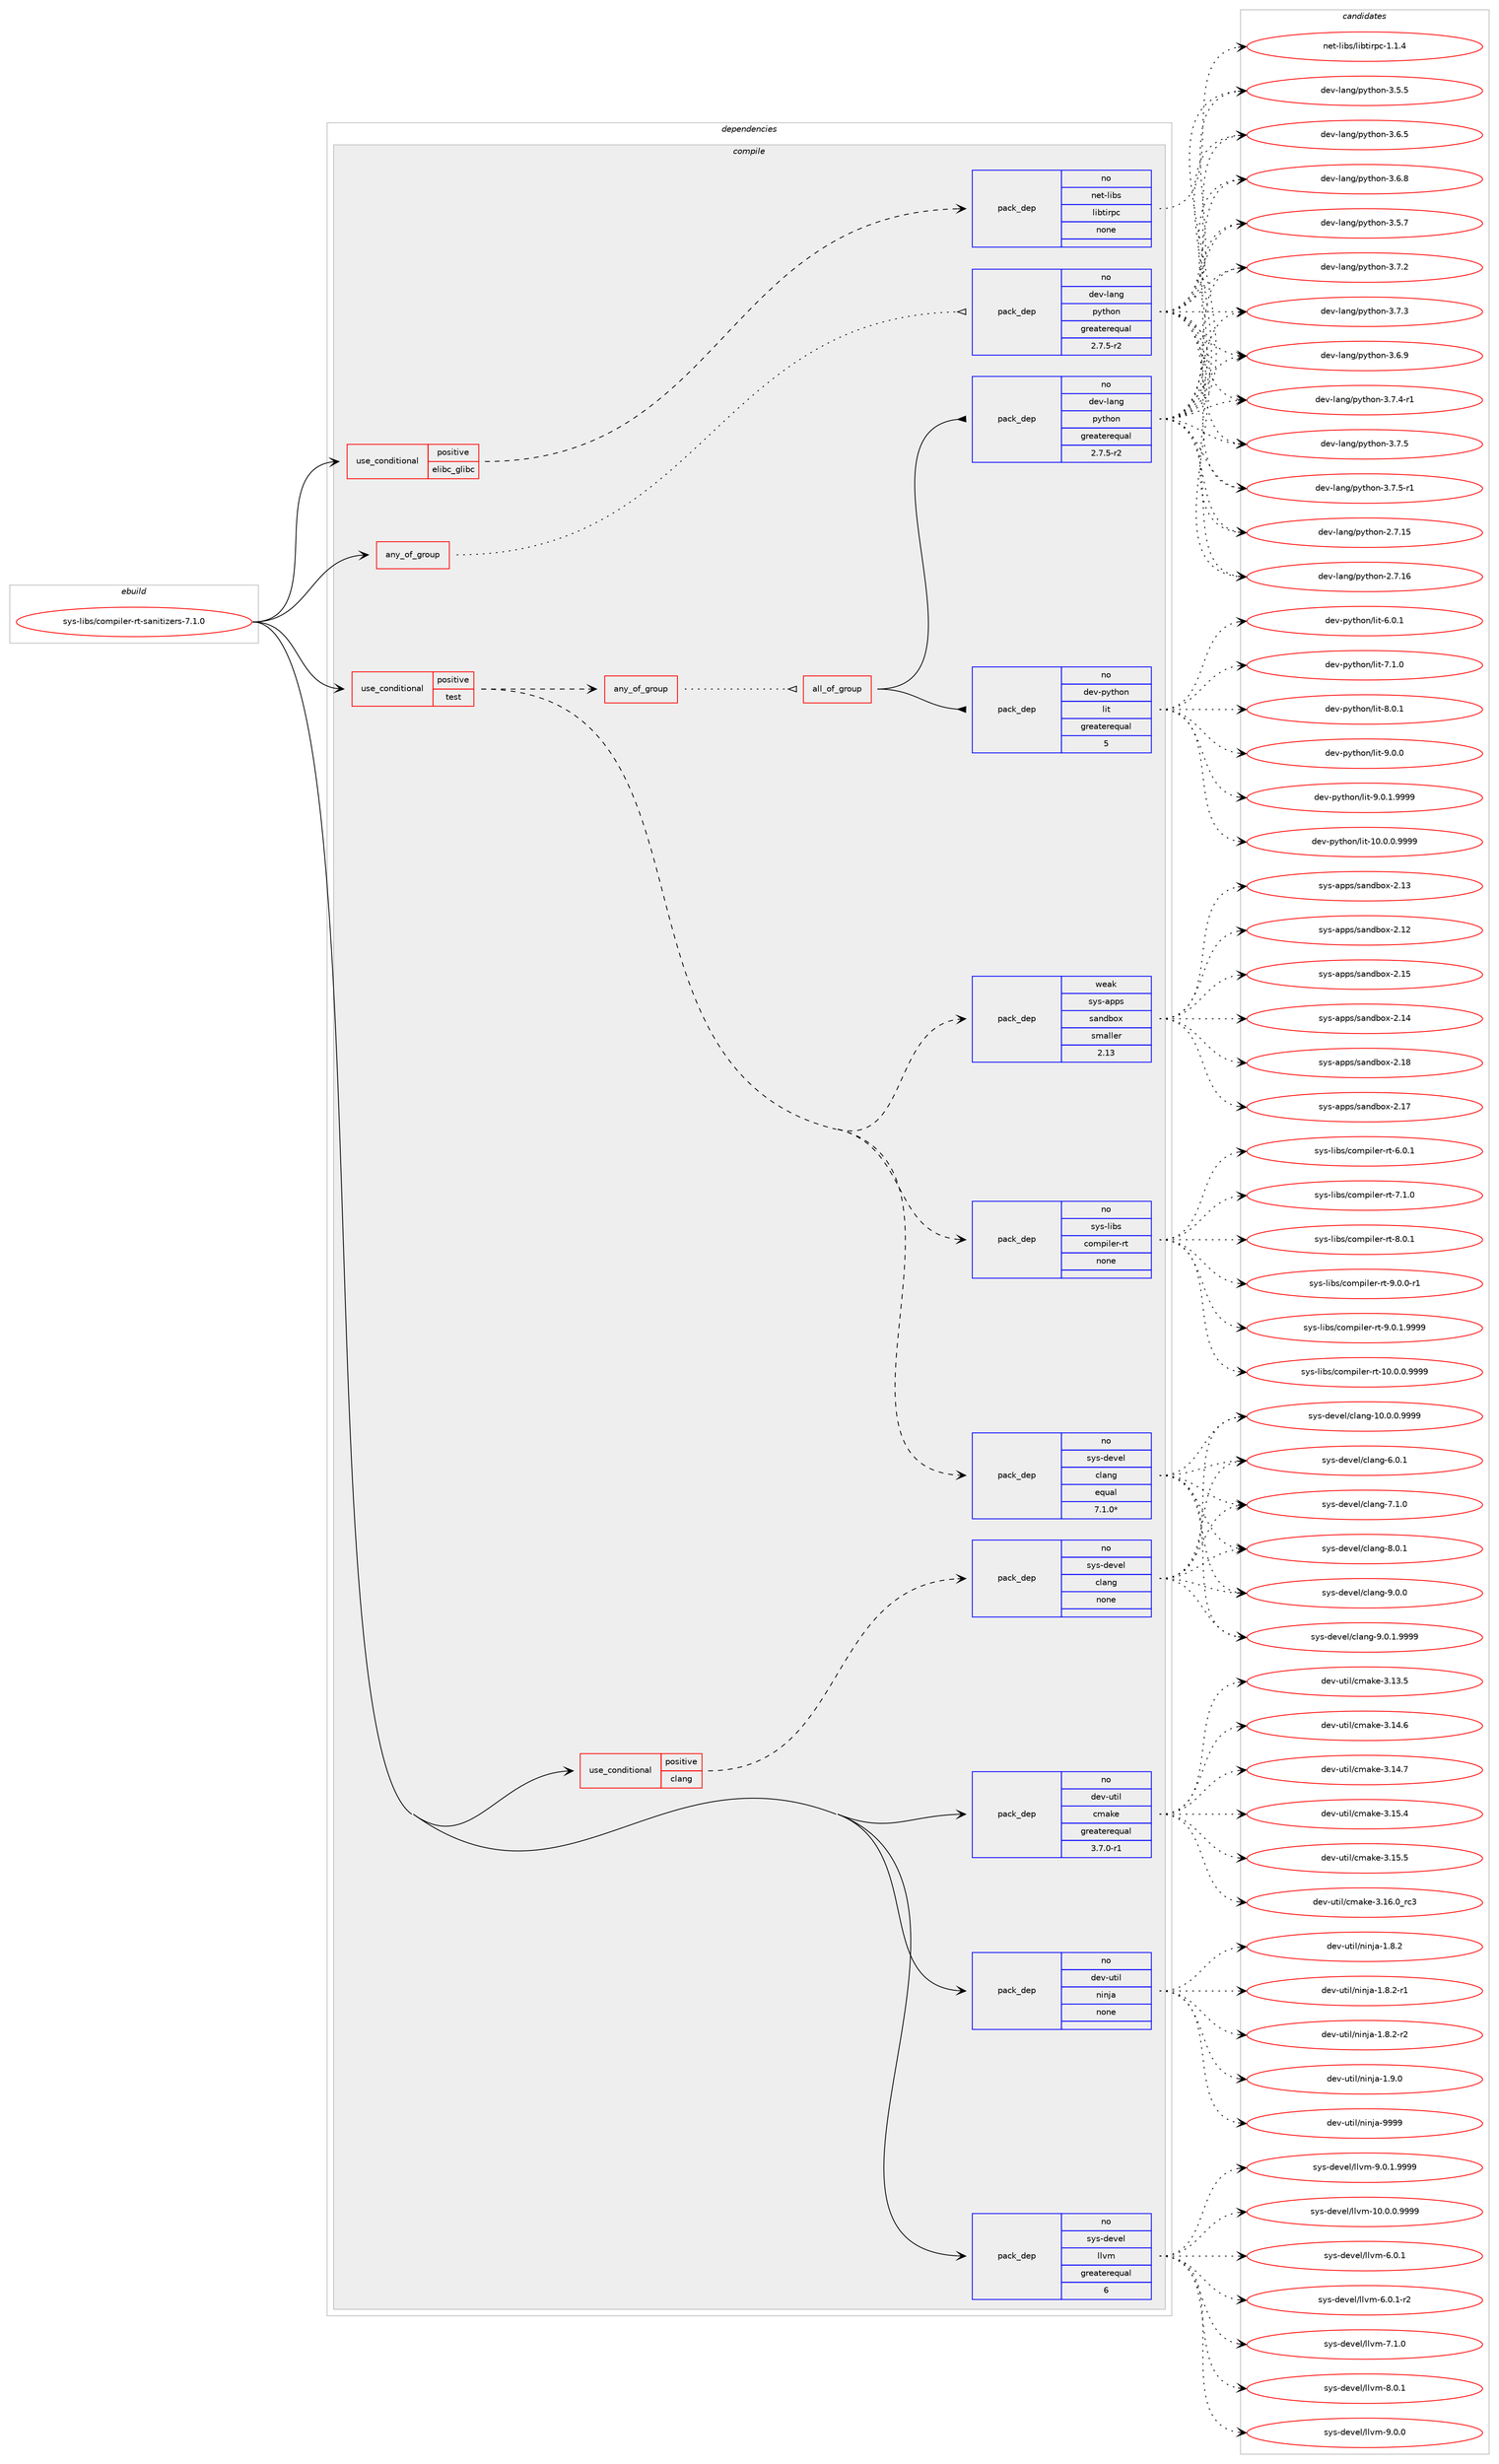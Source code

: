 digraph prolog {

# *************
# Graph options
# *************

newrank=true;
concentrate=true;
compound=true;
graph [rankdir=LR,fontname=Helvetica,fontsize=10,ranksep=1.5];#, ranksep=2.5, nodesep=0.2];
edge  [arrowhead=vee];
node  [fontname=Helvetica,fontsize=10];

# **********
# The ebuild
# **********

subgraph cluster_leftcol {
color=gray;
rank=same;
label=<<i>ebuild</i>>;
id [label="sys-libs/compiler-rt-sanitizers-7.1.0", color=red, width=4, href="../sys-libs/compiler-rt-sanitizers-7.1.0.svg"];
}

# ****************
# The dependencies
# ****************

subgraph cluster_midcol {
color=gray;
label=<<i>dependencies</i>>;
subgraph cluster_compile {
fillcolor="#eeeeee";
style=filled;
label=<<i>compile</i>>;
subgraph any15183 {
dependency896297 [label=<<TABLE BORDER="0" CELLBORDER="1" CELLSPACING="0" CELLPADDING="4"><TR><TD CELLPADDING="10">any_of_group</TD></TR></TABLE>>, shape=none, color=red];subgraph pack665326 {
dependency896298 [label=<<TABLE BORDER="0" CELLBORDER="1" CELLSPACING="0" CELLPADDING="4" WIDTH="220"><TR><TD ROWSPAN="6" CELLPADDING="30">pack_dep</TD></TR><TR><TD WIDTH="110">no</TD></TR><TR><TD>dev-lang</TD></TR><TR><TD>python</TD></TR><TR><TD>greaterequal</TD></TR><TR><TD>2.7.5-r2</TD></TR></TABLE>>, shape=none, color=blue];
}
dependency896297:e -> dependency896298:w [weight=20,style="dotted",arrowhead="oinv"];
}
id:e -> dependency896297:w [weight=20,style="solid",arrowhead="vee"];
subgraph cond215244 {
dependency896299 [label=<<TABLE BORDER="0" CELLBORDER="1" CELLSPACING="0" CELLPADDING="4"><TR><TD ROWSPAN="3" CELLPADDING="10">use_conditional</TD></TR><TR><TD>positive</TD></TR><TR><TD>clang</TD></TR></TABLE>>, shape=none, color=red];
subgraph pack665327 {
dependency896300 [label=<<TABLE BORDER="0" CELLBORDER="1" CELLSPACING="0" CELLPADDING="4" WIDTH="220"><TR><TD ROWSPAN="6" CELLPADDING="30">pack_dep</TD></TR><TR><TD WIDTH="110">no</TD></TR><TR><TD>sys-devel</TD></TR><TR><TD>clang</TD></TR><TR><TD>none</TD></TR><TR><TD></TD></TR></TABLE>>, shape=none, color=blue];
}
dependency896299:e -> dependency896300:w [weight=20,style="dashed",arrowhead="vee"];
}
id:e -> dependency896299:w [weight=20,style="solid",arrowhead="vee"];
subgraph cond215245 {
dependency896301 [label=<<TABLE BORDER="0" CELLBORDER="1" CELLSPACING="0" CELLPADDING="4"><TR><TD ROWSPAN="3" CELLPADDING="10">use_conditional</TD></TR><TR><TD>positive</TD></TR><TR><TD>elibc_glibc</TD></TR></TABLE>>, shape=none, color=red];
subgraph pack665328 {
dependency896302 [label=<<TABLE BORDER="0" CELLBORDER="1" CELLSPACING="0" CELLPADDING="4" WIDTH="220"><TR><TD ROWSPAN="6" CELLPADDING="30">pack_dep</TD></TR><TR><TD WIDTH="110">no</TD></TR><TR><TD>net-libs</TD></TR><TR><TD>libtirpc</TD></TR><TR><TD>none</TD></TR><TR><TD></TD></TR></TABLE>>, shape=none, color=blue];
}
dependency896301:e -> dependency896302:w [weight=20,style="dashed",arrowhead="vee"];
}
id:e -> dependency896301:w [weight=20,style="solid",arrowhead="vee"];
subgraph cond215246 {
dependency896303 [label=<<TABLE BORDER="0" CELLBORDER="1" CELLSPACING="0" CELLPADDING="4"><TR><TD ROWSPAN="3" CELLPADDING="10">use_conditional</TD></TR><TR><TD>positive</TD></TR><TR><TD>test</TD></TR></TABLE>>, shape=none, color=red];
subgraph pack665329 {
dependency896304 [label=<<TABLE BORDER="0" CELLBORDER="1" CELLSPACING="0" CELLPADDING="4" WIDTH="220"><TR><TD ROWSPAN="6" CELLPADDING="30">pack_dep</TD></TR><TR><TD WIDTH="110">weak</TD></TR><TR><TD>sys-apps</TD></TR><TR><TD>sandbox</TD></TR><TR><TD>smaller</TD></TR><TR><TD>2.13</TD></TR></TABLE>>, shape=none, color=blue];
}
dependency896303:e -> dependency896304:w [weight=20,style="dashed",arrowhead="vee"];
subgraph any15184 {
dependency896305 [label=<<TABLE BORDER="0" CELLBORDER="1" CELLSPACING="0" CELLPADDING="4"><TR><TD CELLPADDING="10">any_of_group</TD></TR></TABLE>>, shape=none, color=red];subgraph all547 {
dependency896306 [label=<<TABLE BORDER="0" CELLBORDER="1" CELLSPACING="0" CELLPADDING="4"><TR><TD CELLPADDING="10">all_of_group</TD></TR></TABLE>>, shape=none, color=red];subgraph pack665330 {
dependency896307 [label=<<TABLE BORDER="0" CELLBORDER="1" CELLSPACING="0" CELLPADDING="4" WIDTH="220"><TR><TD ROWSPAN="6" CELLPADDING="30">pack_dep</TD></TR><TR><TD WIDTH="110">no</TD></TR><TR><TD>dev-lang</TD></TR><TR><TD>python</TD></TR><TR><TD>greaterequal</TD></TR><TR><TD>2.7.5-r2</TD></TR></TABLE>>, shape=none, color=blue];
}
dependency896306:e -> dependency896307:w [weight=20,style="solid",arrowhead="inv"];
subgraph pack665331 {
dependency896308 [label=<<TABLE BORDER="0" CELLBORDER="1" CELLSPACING="0" CELLPADDING="4" WIDTH="220"><TR><TD ROWSPAN="6" CELLPADDING="30">pack_dep</TD></TR><TR><TD WIDTH="110">no</TD></TR><TR><TD>dev-python</TD></TR><TR><TD>lit</TD></TR><TR><TD>greaterequal</TD></TR><TR><TD>5</TD></TR></TABLE>>, shape=none, color=blue];
}
dependency896306:e -> dependency896308:w [weight=20,style="solid",arrowhead="inv"];
}
dependency896305:e -> dependency896306:w [weight=20,style="dotted",arrowhead="oinv"];
}
dependency896303:e -> dependency896305:w [weight=20,style="dashed",arrowhead="vee"];
subgraph pack665332 {
dependency896309 [label=<<TABLE BORDER="0" CELLBORDER="1" CELLSPACING="0" CELLPADDING="4" WIDTH="220"><TR><TD ROWSPAN="6" CELLPADDING="30">pack_dep</TD></TR><TR><TD WIDTH="110">no</TD></TR><TR><TD>sys-devel</TD></TR><TR><TD>clang</TD></TR><TR><TD>equal</TD></TR><TR><TD>7.1.0*</TD></TR></TABLE>>, shape=none, color=blue];
}
dependency896303:e -> dependency896309:w [weight=20,style="dashed",arrowhead="vee"];
subgraph pack665333 {
dependency896310 [label=<<TABLE BORDER="0" CELLBORDER="1" CELLSPACING="0" CELLPADDING="4" WIDTH="220"><TR><TD ROWSPAN="6" CELLPADDING="30">pack_dep</TD></TR><TR><TD WIDTH="110">no</TD></TR><TR><TD>sys-libs</TD></TR><TR><TD>compiler-rt</TD></TR><TR><TD>none</TD></TR><TR><TD></TD></TR></TABLE>>, shape=none, color=blue];
}
dependency896303:e -> dependency896310:w [weight=20,style="dashed",arrowhead="vee"];
}
id:e -> dependency896303:w [weight=20,style="solid",arrowhead="vee"];
subgraph pack665334 {
dependency896311 [label=<<TABLE BORDER="0" CELLBORDER="1" CELLSPACING="0" CELLPADDING="4" WIDTH="220"><TR><TD ROWSPAN="6" CELLPADDING="30">pack_dep</TD></TR><TR><TD WIDTH="110">no</TD></TR><TR><TD>dev-util</TD></TR><TR><TD>cmake</TD></TR><TR><TD>greaterequal</TD></TR><TR><TD>3.7.0-r1</TD></TR></TABLE>>, shape=none, color=blue];
}
id:e -> dependency896311:w [weight=20,style="solid",arrowhead="vee"];
subgraph pack665335 {
dependency896312 [label=<<TABLE BORDER="0" CELLBORDER="1" CELLSPACING="0" CELLPADDING="4" WIDTH="220"><TR><TD ROWSPAN="6" CELLPADDING="30">pack_dep</TD></TR><TR><TD WIDTH="110">no</TD></TR><TR><TD>dev-util</TD></TR><TR><TD>ninja</TD></TR><TR><TD>none</TD></TR><TR><TD></TD></TR></TABLE>>, shape=none, color=blue];
}
id:e -> dependency896312:w [weight=20,style="solid",arrowhead="vee"];
subgraph pack665336 {
dependency896313 [label=<<TABLE BORDER="0" CELLBORDER="1" CELLSPACING="0" CELLPADDING="4" WIDTH="220"><TR><TD ROWSPAN="6" CELLPADDING="30">pack_dep</TD></TR><TR><TD WIDTH="110">no</TD></TR><TR><TD>sys-devel</TD></TR><TR><TD>llvm</TD></TR><TR><TD>greaterequal</TD></TR><TR><TD>6</TD></TR></TABLE>>, shape=none, color=blue];
}
id:e -> dependency896313:w [weight=20,style="solid",arrowhead="vee"];
}
subgraph cluster_compileandrun {
fillcolor="#eeeeee";
style=filled;
label=<<i>compile and run</i>>;
}
subgraph cluster_run {
fillcolor="#eeeeee";
style=filled;
label=<<i>run</i>>;
}
}

# **************
# The candidates
# **************

subgraph cluster_choices {
rank=same;
color=gray;
label=<<i>candidates</i>>;

subgraph choice665326 {
color=black;
nodesep=1;
choice10010111845108971101034711212111610411111045504655464953 [label="dev-lang/python-2.7.15", color=red, width=4,href="../dev-lang/python-2.7.15.svg"];
choice10010111845108971101034711212111610411111045504655464954 [label="dev-lang/python-2.7.16", color=red, width=4,href="../dev-lang/python-2.7.16.svg"];
choice100101118451089711010347112121116104111110455146534653 [label="dev-lang/python-3.5.5", color=red, width=4,href="../dev-lang/python-3.5.5.svg"];
choice100101118451089711010347112121116104111110455146534655 [label="dev-lang/python-3.5.7", color=red, width=4,href="../dev-lang/python-3.5.7.svg"];
choice100101118451089711010347112121116104111110455146544653 [label="dev-lang/python-3.6.5", color=red, width=4,href="../dev-lang/python-3.6.5.svg"];
choice100101118451089711010347112121116104111110455146544656 [label="dev-lang/python-3.6.8", color=red, width=4,href="../dev-lang/python-3.6.8.svg"];
choice100101118451089711010347112121116104111110455146544657 [label="dev-lang/python-3.6.9", color=red, width=4,href="../dev-lang/python-3.6.9.svg"];
choice100101118451089711010347112121116104111110455146554650 [label="dev-lang/python-3.7.2", color=red, width=4,href="../dev-lang/python-3.7.2.svg"];
choice100101118451089711010347112121116104111110455146554651 [label="dev-lang/python-3.7.3", color=red, width=4,href="../dev-lang/python-3.7.3.svg"];
choice1001011184510897110103471121211161041111104551465546524511449 [label="dev-lang/python-3.7.4-r1", color=red, width=4,href="../dev-lang/python-3.7.4-r1.svg"];
choice100101118451089711010347112121116104111110455146554653 [label="dev-lang/python-3.7.5", color=red, width=4,href="../dev-lang/python-3.7.5.svg"];
choice1001011184510897110103471121211161041111104551465546534511449 [label="dev-lang/python-3.7.5-r1", color=red, width=4,href="../dev-lang/python-3.7.5-r1.svg"];
dependency896298:e -> choice10010111845108971101034711212111610411111045504655464953:w [style=dotted,weight="100"];
dependency896298:e -> choice10010111845108971101034711212111610411111045504655464954:w [style=dotted,weight="100"];
dependency896298:e -> choice100101118451089711010347112121116104111110455146534653:w [style=dotted,weight="100"];
dependency896298:e -> choice100101118451089711010347112121116104111110455146534655:w [style=dotted,weight="100"];
dependency896298:e -> choice100101118451089711010347112121116104111110455146544653:w [style=dotted,weight="100"];
dependency896298:e -> choice100101118451089711010347112121116104111110455146544656:w [style=dotted,weight="100"];
dependency896298:e -> choice100101118451089711010347112121116104111110455146544657:w [style=dotted,weight="100"];
dependency896298:e -> choice100101118451089711010347112121116104111110455146554650:w [style=dotted,weight="100"];
dependency896298:e -> choice100101118451089711010347112121116104111110455146554651:w [style=dotted,weight="100"];
dependency896298:e -> choice1001011184510897110103471121211161041111104551465546524511449:w [style=dotted,weight="100"];
dependency896298:e -> choice100101118451089711010347112121116104111110455146554653:w [style=dotted,weight="100"];
dependency896298:e -> choice1001011184510897110103471121211161041111104551465546534511449:w [style=dotted,weight="100"];
}
subgraph choice665327 {
color=black;
nodesep=1;
choice11512111545100101118101108479910897110103454948464846484657575757 [label="sys-devel/clang-10.0.0.9999", color=red, width=4,href="../sys-devel/clang-10.0.0.9999.svg"];
choice11512111545100101118101108479910897110103455446484649 [label="sys-devel/clang-6.0.1", color=red, width=4,href="../sys-devel/clang-6.0.1.svg"];
choice11512111545100101118101108479910897110103455546494648 [label="sys-devel/clang-7.1.0", color=red, width=4,href="../sys-devel/clang-7.1.0.svg"];
choice11512111545100101118101108479910897110103455646484649 [label="sys-devel/clang-8.0.1", color=red, width=4,href="../sys-devel/clang-8.0.1.svg"];
choice11512111545100101118101108479910897110103455746484648 [label="sys-devel/clang-9.0.0", color=red, width=4,href="../sys-devel/clang-9.0.0.svg"];
choice115121115451001011181011084799108971101034557464846494657575757 [label="sys-devel/clang-9.0.1.9999", color=red, width=4,href="../sys-devel/clang-9.0.1.9999.svg"];
dependency896300:e -> choice11512111545100101118101108479910897110103454948464846484657575757:w [style=dotted,weight="100"];
dependency896300:e -> choice11512111545100101118101108479910897110103455446484649:w [style=dotted,weight="100"];
dependency896300:e -> choice11512111545100101118101108479910897110103455546494648:w [style=dotted,weight="100"];
dependency896300:e -> choice11512111545100101118101108479910897110103455646484649:w [style=dotted,weight="100"];
dependency896300:e -> choice11512111545100101118101108479910897110103455746484648:w [style=dotted,weight="100"];
dependency896300:e -> choice115121115451001011181011084799108971101034557464846494657575757:w [style=dotted,weight="100"];
}
subgraph choice665328 {
color=black;
nodesep=1;
choice1101011164510810598115471081059811610511411299454946494652 [label="net-libs/libtirpc-1.1.4", color=red, width=4,href="../net-libs/libtirpc-1.1.4.svg"];
dependency896302:e -> choice1101011164510810598115471081059811610511411299454946494652:w [style=dotted,weight="100"];
}
subgraph choice665329 {
color=black;
nodesep=1;
choice11512111545971121121154711597110100981111204550464950 [label="sys-apps/sandbox-2.12", color=red, width=4,href="../sys-apps/sandbox-2.12.svg"];
choice11512111545971121121154711597110100981111204550464951 [label="sys-apps/sandbox-2.13", color=red, width=4,href="../sys-apps/sandbox-2.13.svg"];
choice11512111545971121121154711597110100981111204550464952 [label="sys-apps/sandbox-2.14", color=red, width=4,href="../sys-apps/sandbox-2.14.svg"];
choice11512111545971121121154711597110100981111204550464953 [label="sys-apps/sandbox-2.15", color=red, width=4,href="../sys-apps/sandbox-2.15.svg"];
choice11512111545971121121154711597110100981111204550464955 [label="sys-apps/sandbox-2.17", color=red, width=4,href="../sys-apps/sandbox-2.17.svg"];
choice11512111545971121121154711597110100981111204550464956 [label="sys-apps/sandbox-2.18", color=red, width=4,href="../sys-apps/sandbox-2.18.svg"];
dependency896304:e -> choice11512111545971121121154711597110100981111204550464950:w [style=dotted,weight="100"];
dependency896304:e -> choice11512111545971121121154711597110100981111204550464951:w [style=dotted,weight="100"];
dependency896304:e -> choice11512111545971121121154711597110100981111204550464952:w [style=dotted,weight="100"];
dependency896304:e -> choice11512111545971121121154711597110100981111204550464953:w [style=dotted,weight="100"];
dependency896304:e -> choice11512111545971121121154711597110100981111204550464955:w [style=dotted,weight="100"];
dependency896304:e -> choice11512111545971121121154711597110100981111204550464956:w [style=dotted,weight="100"];
}
subgraph choice665330 {
color=black;
nodesep=1;
choice10010111845108971101034711212111610411111045504655464953 [label="dev-lang/python-2.7.15", color=red, width=4,href="../dev-lang/python-2.7.15.svg"];
choice10010111845108971101034711212111610411111045504655464954 [label="dev-lang/python-2.7.16", color=red, width=4,href="../dev-lang/python-2.7.16.svg"];
choice100101118451089711010347112121116104111110455146534653 [label="dev-lang/python-3.5.5", color=red, width=4,href="../dev-lang/python-3.5.5.svg"];
choice100101118451089711010347112121116104111110455146534655 [label="dev-lang/python-3.5.7", color=red, width=4,href="../dev-lang/python-3.5.7.svg"];
choice100101118451089711010347112121116104111110455146544653 [label="dev-lang/python-3.6.5", color=red, width=4,href="../dev-lang/python-3.6.5.svg"];
choice100101118451089711010347112121116104111110455146544656 [label="dev-lang/python-3.6.8", color=red, width=4,href="../dev-lang/python-3.6.8.svg"];
choice100101118451089711010347112121116104111110455146544657 [label="dev-lang/python-3.6.9", color=red, width=4,href="../dev-lang/python-3.6.9.svg"];
choice100101118451089711010347112121116104111110455146554650 [label="dev-lang/python-3.7.2", color=red, width=4,href="../dev-lang/python-3.7.2.svg"];
choice100101118451089711010347112121116104111110455146554651 [label="dev-lang/python-3.7.3", color=red, width=4,href="../dev-lang/python-3.7.3.svg"];
choice1001011184510897110103471121211161041111104551465546524511449 [label="dev-lang/python-3.7.4-r1", color=red, width=4,href="../dev-lang/python-3.7.4-r1.svg"];
choice100101118451089711010347112121116104111110455146554653 [label="dev-lang/python-3.7.5", color=red, width=4,href="../dev-lang/python-3.7.5.svg"];
choice1001011184510897110103471121211161041111104551465546534511449 [label="dev-lang/python-3.7.5-r1", color=red, width=4,href="../dev-lang/python-3.7.5-r1.svg"];
dependency896307:e -> choice10010111845108971101034711212111610411111045504655464953:w [style=dotted,weight="100"];
dependency896307:e -> choice10010111845108971101034711212111610411111045504655464954:w [style=dotted,weight="100"];
dependency896307:e -> choice100101118451089711010347112121116104111110455146534653:w [style=dotted,weight="100"];
dependency896307:e -> choice100101118451089711010347112121116104111110455146534655:w [style=dotted,weight="100"];
dependency896307:e -> choice100101118451089711010347112121116104111110455146544653:w [style=dotted,weight="100"];
dependency896307:e -> choice100101118451089711010347112121116104111110455146544656:w [style=dotted,weight="100"];
dependency896307:e -> choice100101118451089711010347112121116104111110455146544657:w [style=dotted,weight="100"];
dependency896307:e -> choice100101118451089711010347112121116104111110455146554650:w [style=dotted,weight="100"];
dependency896307:e -> choice100101118451089711010347112121116104111110455146554651:w [style=dotted,weight="100"];
dependency896307:e -> choice1001011184510897110103471121211161041111104551465546524511449:w [style=dotted,weight="100"];
dependency896307:e -> choice100101118451089711010347112121116104111110455146554653:w [style=dotted,weight="100"];
dependency896307:e -> choice1001011184510897110103471121211161041111104551465546534511449:w [style=dotted,weight="100"];
}
subgraph choice665331 {
color=black;
nodesep=1;
choice1001011184511212111610411111047108105116454948464846484657575757 [label="dev-python/lit-10.0.0.9999", color=red, width=4,href="../dev-python/lit-10.0.0.9999.svg"];
choice1001011184511212111610411111047108105116455446484649 [label="dev-python/lit-6.0.1", color=red, width=4,href="../dev-python/lit-6.0.1.svg"];
choice1001011184511212111610411111047108105116455546494648 [label="dev-python/lit-7.1.0", color=red, width=4,href="../dev-python/lit-7.1.0.svg"];
choice1001011184511212111610411111047108105116455646484649 [label="dev-python/lit-8.0.1", color=red, width=4,href="../dev-python/lit-8.0.1.svg"];
choice1001011184511212111610411111047108105116455746484648 [label="dev-python/lit-9.0.0", color=red, width=4,href="../dev-python/lit-9.0.0.svg"];
choice10010111845112121116104111110471081051164557464846494657575757 [label="dev-python/lit-9.0.1.9999", color=red, width=4,href="../dev-python/lit-9.0.1.9999.svg"];
dependency896308:e -> choice1001011184511212111610411111047108105116454948464846484657575757:w [style=dotted,weight="100"];
dependency896308:e -> choice1001011184511212111610411111047108105116455446484649:w [style=dotted,weight="100"];
dependency896308:e -> choice1001011184511212111610411111047108105116455546494648:w [style=dotted,weight="100"];
dependency896308:e -> choice1001011184511212111610411111047108105116455646484649:w [style=dotted,weight="100"];
dependency896308:e -> choice1001011184511212111610411111047108105116455746484648:w [style=dotted,weight="100"];
dependency896308:e -> choice10010111845112121116104111110471081051164557464846494657575757:w [style=dotted,weight="100"];
}
subgraph choice665332 {
color=black;
nodesep=1;
choice11512111545100101118101108479910897110103454948464846484657575757 [label="sys-devel/clang-10.0.0.9999", color=red, width=4,href="../sys-devel/clang-10.0.0.9999.svg"];
choice11512111545100101118101108479910897110103455446484649 [label="sys-devel/clang-6.0.1", color=red, width=4,href="../sys-devel/clang-6.0.1.svg"];
choice11512111545100101118101108479910897110103455546494648 [label="sys-devel/clang-7.1.0", color=red, width=4,href="../sys-devel/clang-7.1.0.svg"];
choice11512111545100101118101108479910897110103455646484649 [label="sys-devel/clang-8.0.1", color=red, width=4,href="../sys-devel/clang-8.0.1.svg"];
choice11512111545100101118101108479910897110103455746484648 [label="sys-devel/clang-9.0.0", color=red, width=4,href="../sys-devel/clang-9.0.0.svg"];
choice115121115451001011181011084799108971101034557464846494657575757 [label="sys-devel/clang-9.0.1.9999", color=red, width=4,href="../sys-devel/clang-9.0.1.9999.svg"];
dependency896309:e -> choice11512111545100101118101108479910897110103454948464846484657575757:w [style=dotted,weight="100"];
dependency896309:e -> choice11512111545100101118101108479910897110103455446484649:w [style=dotted,weight="100"];
dependency896309:e -> choice11512111545100101118101108479910897110103455546494648:w [style=dotted,weight="100"];
dependency896309:e -> choice11512111545100101118101108479910897110103455646484649:w [style=dotted,weight="100"];
dependency896309:e -> choice11512111545100101118101108479910897110103455746484648:w [style=dotted,weight="100"];
dependency896309:e -> choice115121115451001011181011084799108971101034557464846494657575757:w [style=dotted,weight="100"];
}
subgraph choice665333 {
color=black;
nodesep=1;
choice1151211154510810598115479911110911210510810111445114116454948464846484657575757 [label="sys-libs/compiler-rt-10.0.0.9999", color=red, width=4,href="../sys-libs/compiler-rt-10.0.0.9999.svg"];
choice1151211154510810598115479911110911210510810111445114116455446484649 [label="sys-libs/compiler-rt-6.0.1", color=red, width=4,href="../sys-libs/compiler-rt-6.0.1.svg"];
choice1151211154510810598115479911110911210510810111445114116455546494648 [label="sys-libs/compiler-rt-7.1.0", color=red, width=4,href="../sys-libs/compiler-rt-7.1.0.svg"];
choice1151211154510810598115479911110911210510810111445114116455646484649 [label="sys-libs/compiler-rt-8.0.1", color=red, width=4,href="../sys-libs/compiler-rt-8.0.1.svg"];
choice11512111545108105981154799111109112105108101114451141164557464846484511449 [label="sys-libs/compiler-rt-9.0.0-r1", color=red, width=4,href="../sys-libs/compiler-rt-9.0.0-r1.svg"];
choice11512111545108105981154799111109112105108101114451141164557464846494657575757 [label="sys-libs/compiler-rt-9.0.1.9999", color=red, width=4,href="../sys-libs/compiler-rt-9.0.1.9999.svg"];
dependency896310:e -> choice1151211154510810598115479911110911210510810111445114116454948464846484657575757:w [style=dotted,weight="100"];
dependency896310:e -> choice1151211154510810598115479911110911210510810111445114116455446484649:w [style=dotted,weight="100"];
dependency896310:e -> choice1151211154510810598115479911110911210510810111445114116455546494648:w [style=dotted,weight="100"];
dependency896310:e -> choice1151211154510810598115479911110911210510810111445114116455646484649:w [style=dotted,weight="100"];
dependency896310:e -> choice11512111545108105981154799111109112105108101114451141164557464846484511449:w [style=dotted,weight="100"];
dependency896310:e -> choice11512111545108105981154799111109112105108101114451141164557464846494657575757:w [style=dotted,weight="100"];
}
subgraph choice665334 {
color=black;
nodesep=1;
choice1001011184511711610510847991099710710145514649514653 [label="dev-util/cmake-3.13.5", color=red, width=4,href="../dev-util/cmake-3.13.5.svg"];
choice1001011184511711610510847991099710710145514649524654 [label="dev-util/cmake-3.14.6", color=red, width=4,href="../dev-util/cmake-3.14.6.svg"];
choice1001011184511711610510847991099710710145514649524655 [label="dev-util/cmake-3.14.7", color=red, width=4,href="../dev-util/cmake-3.14.7.svg"];
choice1001011184511711610510847991099710710145514649534652 [label="dev-util/cmake-3.15.4", color=red, width=4,href="../dev-util/cmake-3.15.4.svg"];
choice1001011184511711610510847991099710710145514649534653 [label="dev-util/cmake-3.15.5", color=red, width=4,href="../dev-util/cmake-3.15.5.svg"];
choice1001011184511711610510847991099710710145514649544648951149951 [label="dev-util/cmake-3.16.0_rc3", color=red, width=4,href="../dev-util/cmake-3.16.0_rc3.svg"];
dependency896311:e -> choice1001011184511711610510847991099710710145514649514653:w [style=dotted,weight="100"];
dependency896311:e -> choice1001011184511711610510847991099710710145514649524654:w [style=dotted,weight="100"];
dependency896311:e -> choice1001011184511711610510847991099710710145514649524655:w [style=dotted,weight="100"];
dependency896311:e -> choice1001011184511711610510847991099710710145514649534652:w [style=dotted,weight="100"];
dependency896311:e -> choice1001011184511711610510847991099710710145514649534653:w [style=dotted,weight="100"];
dependency896311:e -> choice1001011184511711610510847991099710710145514649544648951149951:w [style=dotted,weight="100"];
}
subgraph choice665335 {
color=black;
nodesep=1;
choice100101118451171161051084711010511010697454946564650 [label="dev-util/ninja-1.8.2", color=red, width=4,href="../dev-util/ninja-1.8.2.svg"];
choice1001011184511711610510847110105110106974549465646504511449 [label="dev-util/ninja-1.8.2-r1", color=red, width=4,href="../dev-util/ninja-1.8.2-r1.svg"];
choice1001011184511711610510847110105110106974549465646504511450 [label="dev-util/ninja-1.8.2-r2", color=red, width=4,href="../dev-util/ninja-1.8.2-r2.svg"];
choice100101118451171161051084711010511010697454946574648 [label="dev-util/ninja-1.9.0", color=red, width=4,href="../dev-util/ninja-1.9.0.svg"];
choice1001011184511711610510847110105110106974557575757 [label="dev-util/ninja-9999", color=red, width=4,href="../dev-util/ninja-9999.svg"];
dependency896312:e -> choice100101118451171161051084711010511010697454946564650:w [style=dotted,weight="100"];
dependency896312:e -> choice1001011184511711610510847110105110106974549465646504511449:w [style=dotted,weight="100"];
dependency896312:e -> choice1001011184511711610510847110105110106974549465646504511450:w [style=dotted,weight="100"];
dependency896312:e -> choice100101118451171161051084711010511010697454946574648:w [style=dotted,weight="100"];
dependency896312:e -> choice1001011184511711610510847110105110106974557575757:w [style=dotted,weight="100"];
}
subgraph choice665336 {
color=black;
nodesep=1;
choice1151211154510010111810110847108108118109454948464846484657575757 [label="sys-devel/llvm-10.0.0.9999", color=red, width=4,href="../sys-devel/llvm-10.0.0.9999.svg"];
choice1151211154510010111810110847108108118109455446484649 [label="sys-devel/llvm-6.0.1", color=red, width=4,href="../sys-devel/llvm-6.0.1.svg"];
choice11512111545100101118101108471081081181094554464846494511450 [label="sys-devel/llvm-6.0.1-r2", color=red, width=4,href="../sys-devel/llvm-6.0.1-r2.svg"];
choice1151211154510010111810110847108108118109455546494648 [label="sys-devel/llvm-7.1.0", color=red, width=4,href="../sys-devel/llvm-7.1.0.svg"];
choice1151211154510010111810110847108108118109455646484649 [label="sys-devel/llvm-8.0.1", color=red, width=4,href="../sys-devel/llvm-8.0.1.svg"];
choice1151211154510010111810110847108108118109455746484648 [label="sys-devel/llvm-9.0.0", color=red, width=4,href="../sys-devel/llvm-9.0.0.svg"];
choice11512111545100101118101108471081081181094557464846494657575757 [label="sys-devel/llvm-9.0.1.9999", color=red, width=4,href="../sys-devel/llvm-9.0.1.9999.svg"];
dependency896313:e -> choice1151211154510010111810110847108108118109454948464846484657575757:w [style=dotted,weight="100"];
dependency896313:e -> choice1151211154510010111810110847108108118109455446484649:w [style=dotted,weight="100"];
dependency896313:e -> choice11512111545100101118101108471081081181094554464846494511450:w [style=dotted,weight="100"];
dependency896313:e -> choice1151211154510010111810110847108108118109455546494648:w [style=dotted,weight="100"];
dependency896313:e -> choice1151211154510010111810110847108108118109455646484649:w [style=dotted,weight="100"];
dependency896313:e -> choice1151211154510010111810110847108108118109455746484648:w [style=dotted,weight="100"];
dependency896313:e -> choice11512111545100101118101108471081081181094557464846494657575757:w [style=dotted,weight="100"];
}
}

}
